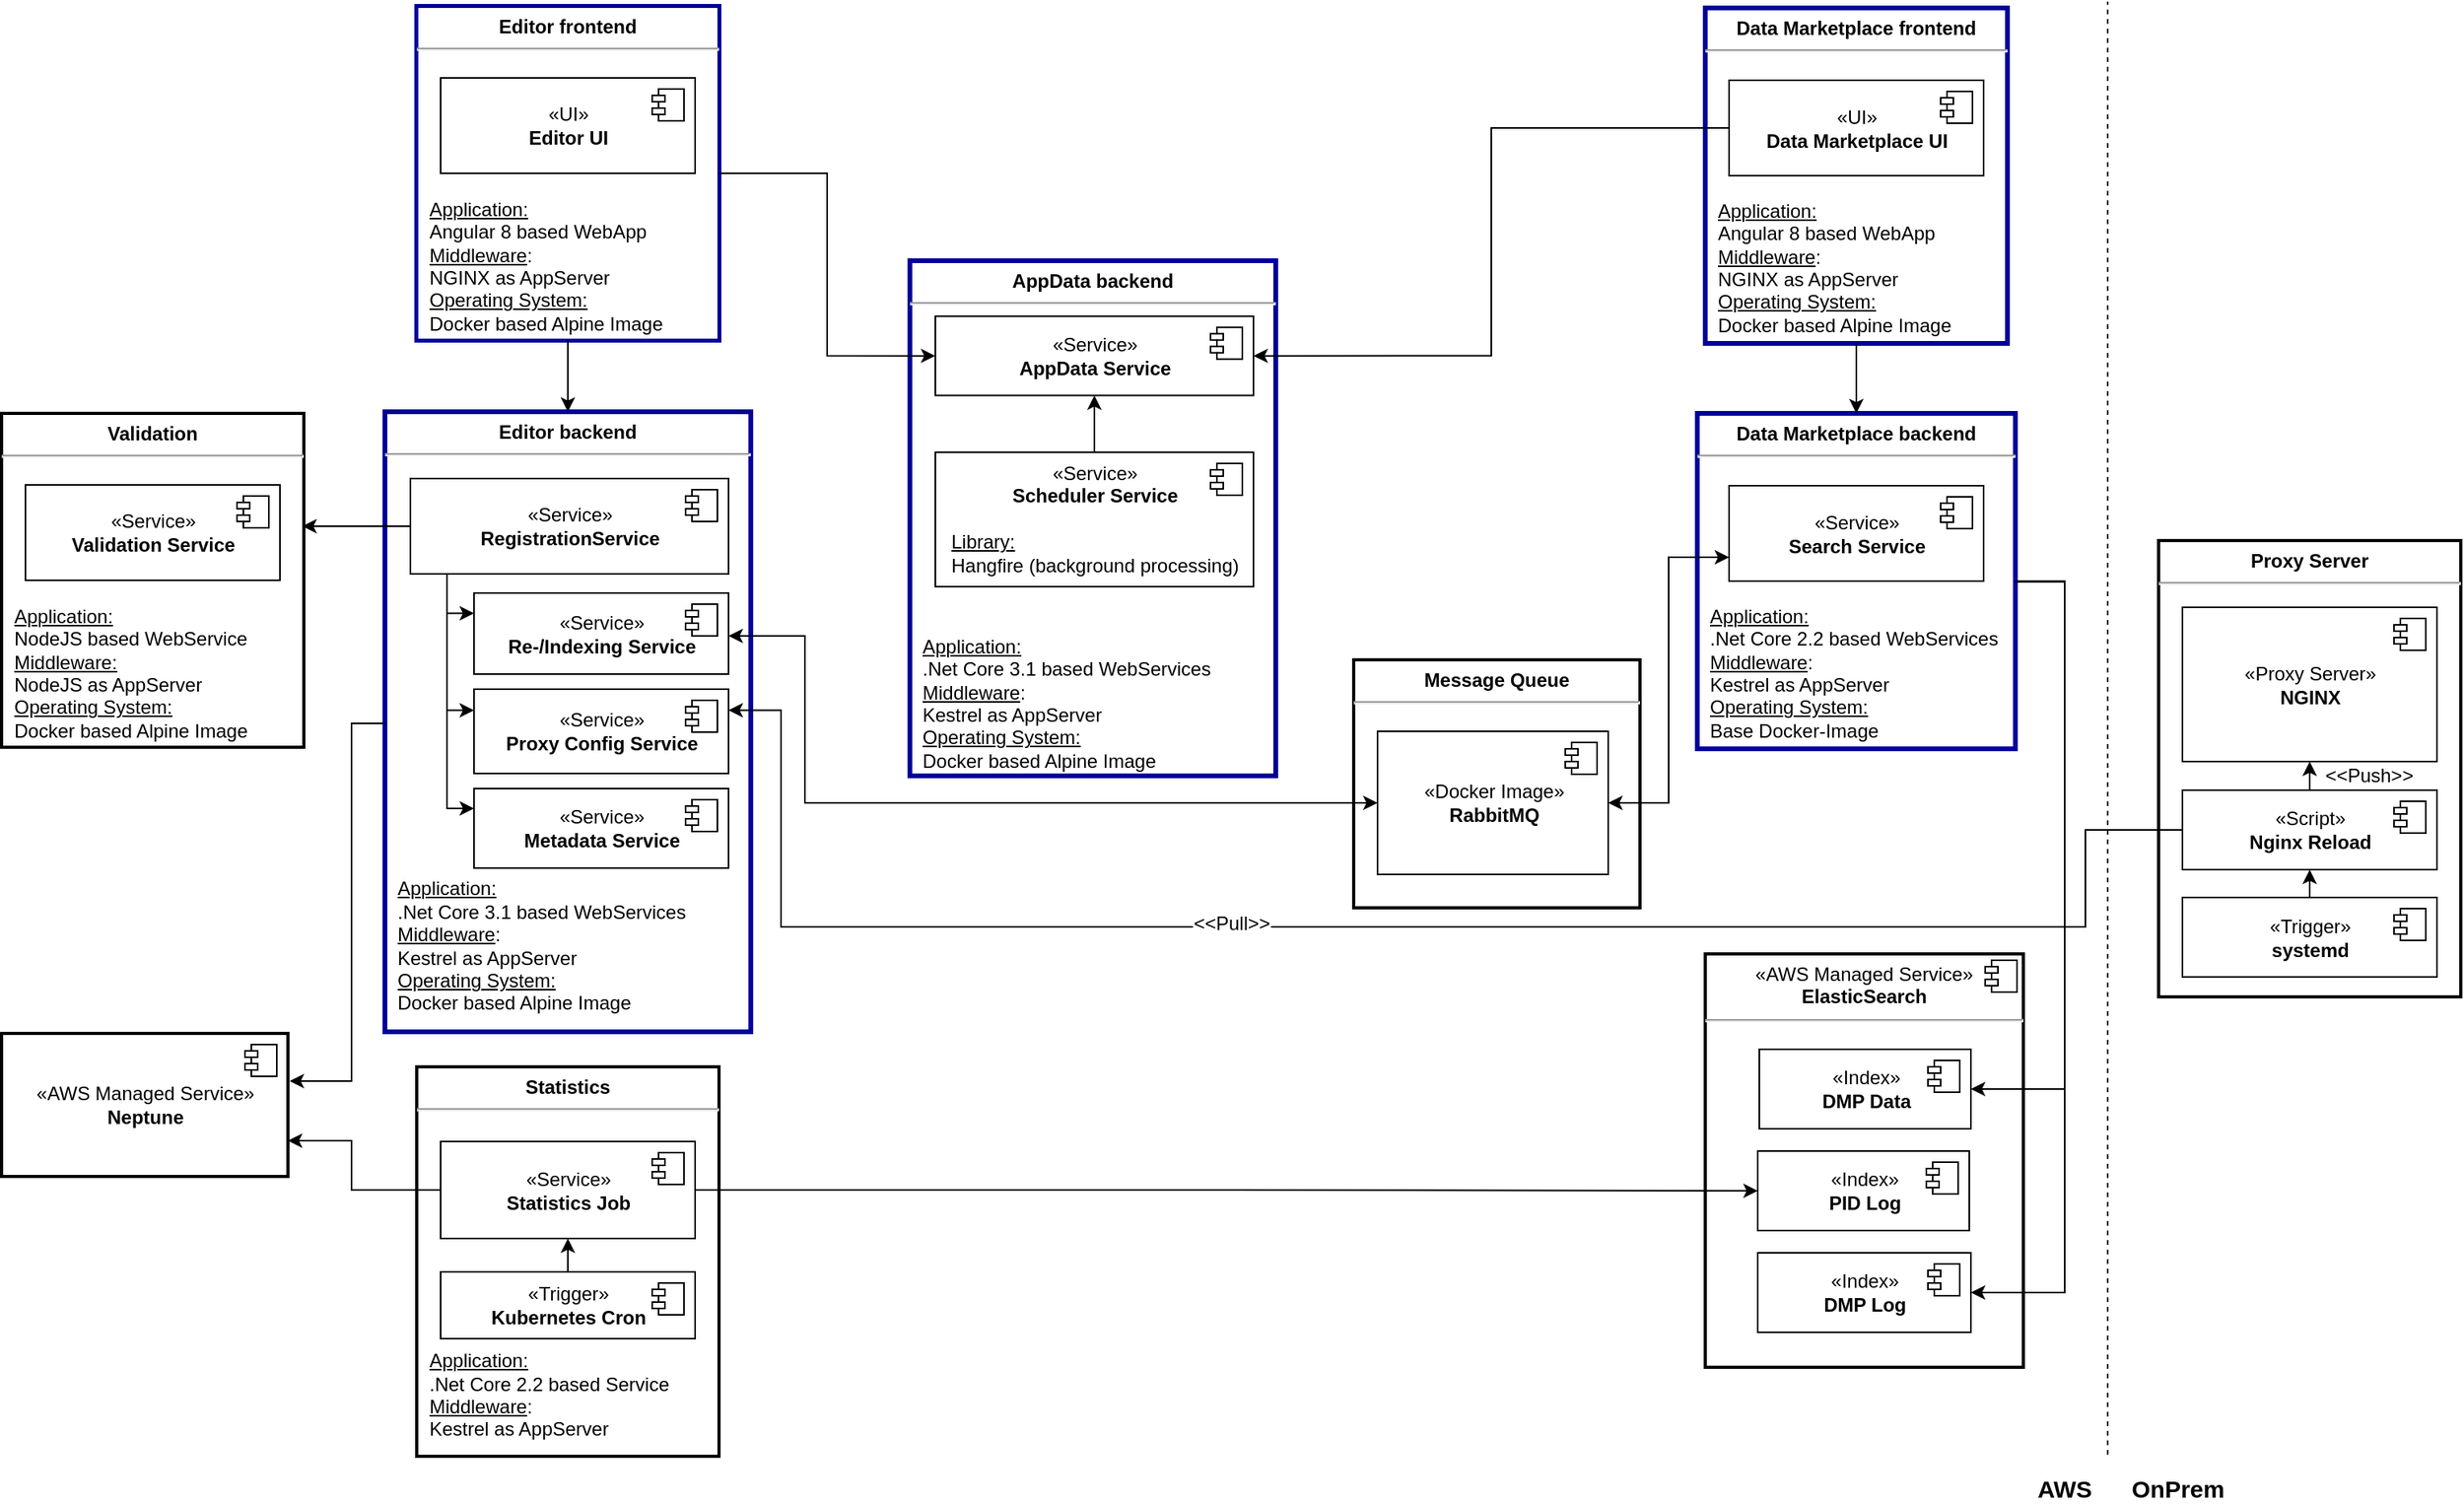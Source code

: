 <mxfile version="13.1.14" type="device"><diagram name="Page-1" id="5f0bae14-7c28-e335-631c-24af17079c00"><mxGraphModel dx="2471" dy="1251" grid="0" gridSize="10" guides="1" tooltips="1" connect="1" arrows="1" fold="1" page="1" pageScale="1" pageWidth="1100" pageHeight="850" background="#ffffff" math="0" shadow="0"><root><mxCell id="0"/><mxCell id="1" parent="0"/><mxCell id="FabOWdU5dhF52OQIH_nM-12" value="«AWS Managed Service»&lt;br&gt;&lt;b&gt;Neptune&lt;/b&gt;" style="html=1;container=1;strokeWidth=2;" parent="1" vertex="1"><mxGeometry x="40" y="655" width="180" height="90" as="geometry"/></mxCell><mxCell id="FabOWdU5dhF52OQIH_nM-13" value="" style="shape=component;jettyWidth=8;jettyHeight=4;" parent="FabOWdU5dhF52OQIH_nM-12" vertex="1"><mxGeometry x="1" width="20" height="20" relative="1" as="geometry"><mxPoint x="-27" y="7" as="offset"/></mxGeometry></mxCell><mxCell id="FabOWdU5dhF52OQIH_nM-90" value="" style="group" parent="1" vertex="1" connectable="0"><mxGeometry x="40" y="265" width="190" height="210" as="geometry"/></mxCell><mxCell id="FabOWdU5dhF52OQIH_nM-9" value="&lt;p style=&quot;margin: 0px ; margin-top: 6px ; text-align: center&quot;&gt;&lt;b&gt;Validation&lt;br&gt;&lt;/b&gt;&lt;/p&gt;&lt;hr&gt;&lt;p style=&quot;margin: 0px ; margin-left: 8px&quot;&gt;&lt;br&gt;&lt;/p&gt;&lt;p style=&quot;margin: 0px ; margin-left: 8px&quot;&gt;&lt;br&gt;&lt;/p&gt;&lt;p style=&quot;margin: 0px ; margin-left: 8px&quot;&gt;&lt;br&gt;&lt;/p&gt;&lt;p style=&quot;margin: 0px ; margin-left: 8px&quot;&gt;&lt;br&gt;&lt;/p&gt;&lt;p style=&quot;margin: 0px ; margin-left: 8px&quot;&gt;&lt;br&gt;&lt;/p&gt;&lt;p style=&quot;margin: 0px ; margin-left: 8px&quot;&gt;&lt;br&gt;&lt;/p&gt;&lt;p style=&quot;margin: 0px ; margin-left: 8px&quot;&gt;&lt;u&gt;Application:&lt;/u&gt;&lt;/p&gt;&lt;p style=&quot;margin: 0px ; margin-left: 8px&quot;&gt;NodeJS based WebService&lt;/p&gt;&lt;p style=&quot;margin: 0px ; margin-left: 8px&quot;&gt;&lt;u&gt;Middleware:&lt;/u&gt;&lt;/p&gt;&lt;p style=&quot;margin: 0px ; margin-left: 8px&quot;&gt;NodeJS as AppServer&lt;/p&gt;&lt;p style=&quot;margin: 0px ; margin-left: 8px&quot;&gt;&lt;u&gt;Operating System:&lt;/u&gt;&lt;/p&gt;&lt;p style=&quot;margin: 0px ; margin-left: 8px&quot;&gt;Docker based Alpine Image&lt;br&gt;&lt;/p&gt;" style="align=left;overflow=fill;html=1;strokeWidth=2;" parent="FabOWdU5dhF52OQIH_nM-90" vertex="1"><mxGeometry width="190" height="210" as="geometry"/></mxCell><mxCell id="FabOWdU5dhF52OQIH_nM-61" value="«Service»&lt;br&gt;&lt;b&gt;Validation Service&lt;/b&gt;" style="html=1;" parent="FabOWdU5dhF52OQIH_nM-90" vertex="1"><mxGeometry x="15" y="45" width="160" height="60" as="geometry"/></mxCell><mxCell id="FabOWdU5dhF52OQIH_nM-62" value="" style="shape=component;jettyWidth=8;jettyHeight=4;" parent="FabOWdU5dhF52OQIH_nM-61" vertex="1"><mxGeometry x="1" width="20" height="20" relative="1" as="geometry"><mxPoint x="-27" y="7" as="offset"/></mxGeometry></mxCell><mxCell id="FabOWdU5dhF52OQIH_nM-93" value="" style="group;strokeWidth=2;strokeColor=#000099;" parent="1" vertex="1" connectable="0"><mxGeometry x="1111" y="10" width="190" height="211" as="geometry"/></mxCell><mxCell id="FabOWdU5dhF52OQIH_nM-32" value="&lt;p style=&quot;margin: 0px ; margin-top: 6px ; text-align: center&quot;&gt;&lt;b&gt;Data Marketplace frontend&lt;br&gt;&lt;/b&gt;&lt;/p&gt;&lt;hr&gt;&lt;p style=&quot;margin: 0px ; margin-left: 8px&quot;&gt;&lt;br&gt;&lt;/p&gt;&lt;p style=&quot;margin: 0px ; margin-left: 8px&quot;&gt;&lt;br&gt;&lt;/p&gt;&lt;p style=&quot;margin: 0px ; margin-left: 8px&quot;&gt;&lt;br&gt;&lt;/p&gt;&lt;p style=&quot;margin: 0px ; margin-left: 8px&quot;&gt;&lt;br&gt;&lt;/p&gt;&lt;p style=&quot;margin: 0px ; margin-left: 8px&quot;&gt;&lt;br&gt;&lt;/p&gt;&lt;p style=&quot;margin: 0px ; margin-left: 8px&quot;&gt;&lt;br&gt;&lt;/p&gt;&lt;p style=&quot;margin: 0px ; margin-left: 8px&quot;&gt;&lt;u&gt;Application: &lt;/u&gt;&lt;br&gt;&lt;/p&gt;&lt;p style=&quot;margin: 0px ; margin-left: 8px&quot;&gt;Angular 8 based WebApp&lt;br&gt;&lt;/p&gt;&lt;p style=&quot;margin: 0px ; margin-left: 8px&quot;&gt;&lt;u&gt;Middleware&lt;/u&gt;: &lt;br&gt;&lt;/p&gt;&lt;p style=&quot;margin: 0px ; margin-left: 8px&quot;&gt;NGINX as AppServer&lt;/p&gt;&lt;p style=&quot;margin: 0px ; margin-left: 8px&quot;&gt;&lt;u&gt;Operating System:&lt;/u&gt;&lt;br&gt;&lt;/p&gt;&lt;p style=&quot;margin: 0px ; margin-left: 8px&quot;&gt;Docker based Alpine Image&lt;/p&gt;" style="align=left;overflow=fill;html=1;strokeWidth=3;strokeColor=#000099;" parent="FabOWdU5dhF52OQIH_nM-93" vertex="1"><mxGeometry width="190" height="211" as="geometry"/></mxCell><mxCell id="FabOWdU5dhF52OQIH_nM-65" value="«UI»&lt;br&gt;&lt;b&gt;Data Marketplace UI&lt;br&gt;&lt;/b&gt;" style="html=1;" parent="FabOWdU5dhF52OQIH_nM-93" vertex="1"><mxGeometry x="15" y="45.5" width="160" height="60" as="geometry"/></mxCell><mxCell id="FabOWdU5dhF52OQIH_nM-66" value="" style="shape=component;jettyWidth=8;jettyHeight=4;" parent="FabOWdU5dhF52OQIH_nM-65" vertex="1"><mxGeometry x="1" width="20" height="20" relative="1" as="geometry"><mxPoint x="-27" y="7" as="offset"/></mxGeometry></mxCell><mxCell id="FabOWdU5dhF52OQIH_nM-94" value="" style="group" parent="1" vertex="1" connectable="0"><mxGeometry x="1106" y="265" width="200" height="211" as="geometry"/></mxCell><mxCell id="FabOWdU5dhF52OQIH_nM-35" value="&lt;p style=&quot;margin: 0px ; margin-top: 6px ; text-align: center&quot;&gt;&lt;b&gt;Data Marketplace backend&lt;br&gt;&lt;/b&gt;&lt;/p&gt;&lt;hr&gt;&lt;p style=&quot;margin: 0px ; margin-left: 8px&quot;&gt;&lt;br&gt;&lt;/p&gt;&lt;p style=&quot;margin: 0px ; margin-left: 8px&quot;&gt;&lt;br&gt;&lt;/p&gt;&lt;p style=&quot;margin: 0px ; margin-left: 8px&quot;&gt;&lt;br&gt;&lt;/p&gt;&lt;p style=&quot;margin: 0px ; margin-left: 8px&quot;&gt;&lt;br&gt;&lt;/p&gt;&lt;p style=&quot;margin: 0px ; margin-left: 8px&quot;&gt;&lt;br&gt;&lt;/p&gt;&lt;p style=&quot;margin: 0px ; margin-left: 8px&quot;&gt;&lt;br&gt;&lt;/p&gt;&lt;p style=&quot;margin: 0px ; margin-left: 8px&quot;&gt;&lt;u&gt;Application: &lt;/u&gt;&lt;br&gt;&lt;/p&gt;&lt;p style=&quot;margin: 0px ; margin-left: 8px&quot;&gt;.Net Core 2.2 based WebServices&lt;br&gt;&lt;/p&gt;&lt;p style=&quot;margin: 0px ; margin-left: 8px&quot;&gt;&lt;u&gt;Middleware&lt;/u&gt;: &lt;br&gt;&lt;/p&gt;&lt;p style=&quot;margin: 0px ; margin-left: 8px&quot;&gt;Kestrel as AppServer&lt;/p&gt;&lt;p style=&quot;margin: 0px ; margin-left: 8px&quot;&gt;&lt;u&gt;Operating System:&lt;/u&gt;&lt;br&gt;&lt;/p&gt;&lt;p style=&quot;margin: 0px ; margin-left: 8px&quot;&gt;Base Docker-Image&lt;/p&gt;" style="align=left;overflow=fill;html=1;strokeWidth=3;strokeColor=#000099;" parent="FabOWdU5dhF52OQIH_nM-94" vertex="1"><mxGeometry width="200" height="211" as="geometry"/></mxCell><mxCell id="FabOWdU5dhF52OQIH_nM-67" value="«Service»&lt;br&gt;&lt;b&gt;Search Service&lt;br&gt;&lt;/b&gt;" style="html=1;" parent="FabOWdU5dhF52OQIH_nM-35" vertex="1"><mxGeometry x="20" y="45.5" width="160" height="60" as="geometry"/></mxCell><mxCell id="FabOWdU5dhF52OQIH_nM-68" value="" style="shape=component;jettyWidth=8;jettyHeight=4;" parent="FabOWdU5dhF52OQIH_nM-67" vertex="1"><mxGeometry x="1" width="20" height="20" relative="1" as="geometry"><mxPoint x="-27" y="7" as="offset"/></mxGeometry></mxCell><mxCell id="FabOWdU5dhF52OQIH_nM-95" value="" style="group" parent="1" vertex="1" connectable="0"><mxGeometry x="1396" y="345" width="190" height="287" as="geometry"/></mxCell><mxCell id="FabOWdU5dhF52OQIH_nM-25" value="&lt;p style=&quot;margin: 0px ; margin-top: 6px ; text-align: center&quot;&gt;&lt;b&gt;Proxy Server&lt;br&gt;&lt;/b&gt;&lt;/p&gt;&lt;hr&gt;" style="align=left;overflow=fill;html=1;strokeWidth=2;" parent="FabOWdU5dhF52OQIH_nM-95" vertex="1"><mxGeometry width="190" height="287" as="geometry"/></mxCell><mxCell id="FabOWdU5dhF52OQIH_nM-84" value="«Proxy Server»&lt;br&gt;&lt;div&gt;&lt;b&gt;NGINX&lt;/b&gt;&lt;/div&gt;" style="html=1;" parent="FabOWdU5dhF52OQIH_nM-95" vertex="1"><mxGeometry x="15" y="42" width="160" height="97" as="geometry"/></mxCell><mxCell id="FabOWdU5dhF52OQIH_nM-85" value="" style="shape=component;jettyWidth=8;jettyHeight=4;" parent="FabOWdU5dhF52OQIH_nM-84" vertex="1"><mxGeometry x="1" width="20" height="20" relative="1" as="geometry"><mxPoint x="-27" y="7" as="offset"/></mxGeometry></mxCell><mxCell id="nBx7bb71GpXgt7c7L7EL-11" style="edgeStyle=orthogonalEdgeStyle;rounded=0;orthogonalLoop=1;jettySize=auto;html=1;exitX=0.5;exitY=0;exitDx=0;exitDy=0;entryX=0.5;entryY=1;entryDx=0;entryDy=0;startArrow=none;startFill=0;" parent="FabOWdU5dhF52OQIH_nM-95" source="FabOWdU5dhF52OQIH_nM-86" target="nBx7bb71GpXgt7c7L7EL-3" edge="1"><mxGeometry relative="1" as="geometry"/></mxCell><mxCell id="FabOWdU5dhF52OQIH_nM-86" value="«Trigger»&lt;br&gt;&lt;div&gt;&lt;b&gt;systemd&lt;br&gt;&lt;/b&gt;&lt;/div&gt;" style="html=1;" parent="FabOWdU5dhF52OQIH_nM-95" vertex="1"><mxGeometry x="15" y="224.5" width="160" height="50" as="geometry"/></mxCell><mxCell id="FabOWdU5dhF52OQIH_nM-87" value="" style="shape=component;jettyWidth=8;jettyHeight=4;" parent="FabOWdU5dhF52OQIH_nM-86" vertex="1"><mxGeometry x="1" width="20" height="20" relative="1" as="geometry"><mxPoint x="-27" y="7" as="offset"/></mxGeometry></mxCell><mxCell id="nBx7bb71GpXgt7c7L7EL-12" style="edgeStyle=orthogonalEdgeStyle;rounded=0;orthogonalLoop=1;jettySize=auto;html=1;exitX=0.5;exitY=0;exitDx=0;exitDy=0;entryX=0.5;entryY=1;entryDx=0;entryDy=0;startArrow=none;startFill=0;" parent="FabOWdU5dhF52OQIH_nM-95" source="nBx7bb71GpXgt7c7L7EL-3" target="FabOWdU5dhF52OQIH_nM-84" edge="1"><mxGeometry relative="1" as="geometry"/></mxCell><mxCell id="nBx7bb71GpXgt7c7L7EL-13" value="&amp;lt;&amp;lt;Push&amp;gt;&amp;gt;" style="text;html=1;resizable=0;points=[];align=center;verticalAlign=middle;labelBackgroundColor=#ffffff;" parent="nBx7bb71GpXgt7c7L7EL-12" vertex="1" connectable="0"><mxGeometry x="0.081" relative="1" as="geometry"><mxPoint x="36.5" y="0.5" as="offset"/></mxGeometry></mxCell><mxCell id="nBx7bb71GpXgt7c7L7EL-3" value="«Script»&lt;br&gt;&lt;div&gt;&lt;b&gt;Nginx Reload&lt;br&gt;&lt;/b&gt;&lt;/div&gt;" style="html=1;" parent="FabOWdU5dhF52OQIH_nM-95" vertex="1"><mxGeometry x="15" y="157" width="160" height="50" as="geometry"/></mxCell><mxCell id="nBx7bb71GpXgt7c7L7EL-4" value="" style="shape=component;jettyWidth=8;jettyHeight=4;" parent="nBx7bb71GpXgt7c7L7EL-3" vertex="1"><mxGeometry x="1" width="20" height="20" relative="1" as="geometry"><mxPoint x="-27" y="7" as="offset"/></mxGeometry></mxCell><mxCell id="FabOWdU5dhF52OQIH_nM-96" value="" style="group;strokeWidth=2;strokeColor=none;" parent="1" vertex="1" connectable="0"><mxGeometry x="890" y="420" width="210" height="156" as="geometry"/></mxCell><mxCell id="FabOWdU5dhF52OQIH_nM-92" value="" style="group" parent="FabOWdU5dhF52OQIH_nM-96" vertex="1" connectable="0"><mxGeometry width="210" height="156" as="geometry"/></mxCell><mxCell id="FabOWdU5dhF52OQIH_nM-69" value="&lt;p style=&quot;margin: 0px ; margin-top: 6px ; text-align: center&quot;&gt;&lt;b&gt;Message Queue&lt;br&gt;&lt;/b&gt;&lt;/p&gt;&lt;hr&gt;" style="align=left;overflow=fill;html=1;strokeWidth=2;" parent="FabOWdU5dhF52OQIH_nM-92" vertex="1"><mxGeometry width="180" height="156" as="geometry"/></mxCell><mxCell id="FabOWdU5dhF52OQIH_nM-30" value="«Docker Image»&lt;br&gt;&lt;div&gt;&lt;b&gt;RabbitMQ&lt;/b&gt;&lt;/div&gt;" style="html=1;" parent="FabOWdU5dhF52OQIH_nM-92" vertex="1"><mxGeometry x="15" y="45" width="145" height="90" as="geometry"/></mxCell><mxCell id="FabOWdU5dhF52OQIH_nM-31" value="" style="shape=component;jettyWidth=8;jettyHeight=4;" parent="FabOWdU5dhF52OQIH_nM-30" vertex="1"><mxGeometry x="1" width="20" height="20" relative="1" as="geometry"><mxPoint x="-27" y="7" as="offset"/></mxGeometry></mxCell><mxCell id="FabOWdU5dhF52OQIH_nM-97" value="" style="group" parent="1" vertex="1" connectable="0"><mxGeometry x="1111" y="605" width="200" height="260" as="geometry"/></mxCell><mxCell id="FabOWdU5dhF52OQIH_nM-49" value="&lt;p style=&quot;margin: 0px ; margin-top: 6px ; text-align: center&quot;&gt;&lt;font style=&quot;font-size: 6px&quot;&gt;&lt;/font&gt;«AWS Managed Service»&lt;br&gt;&lt;b&gt;ElasticSearch&lt;/b&gt;&lt;/p&gt;&lt;hr&gt;" style="align=left;overflow=fill;html=1;strokeWidth=2;" parent="FabOWdU5dhF52OQIH_nM-97" vertex="1"><mxGeometry width="200" height="260" as="geometry"/></mxCell><mxCell id="FabOWdU5dhF52OQIH_nM-50" value="" style="shape=component;jettyWidth=8;jettyHeight=4;" parent="FabOWdU5dhF52OQIH_nM-49" vertex="1"><mxGeometry x="1" width="20" height="20" relative="1" as="geometry"><mxPoint x="-24" y="4" as="offset"/></mxGeometry></mxCell><mxCell id="FabOWdU5dhF52OQIH_nM-56" value="«Index»&lt;br&gt;&lt;b&gt;DMP Log&lt;br&gt;&lt;/b&gt;" style="html=1;" parent="FabOWdU5dhF52OQIH_nM-49" vertex="1"><mxGeometry x="33" y="188" width="134" height="50" as="geometry"/></mxCell><mxCell id="FabOWdU5dhF52OQIH_nM-57" value="" style="shape=component;jettyWidth=8;jettyHeight=4;" parent="FabOWdU5dhF52OQIH_nM-56" vertex="1"><mxGeometry x="1" width="20" height="20" relative="1" as="geometry"><mxPoint x="-27" y="7" as="offset"/></mxGeometry></mxCell><mxCell id="FabOWdU5dhF52OQIH_nM-52" value="«Index»&lt;br&gt;&lt;b&gt;PID Log&lt;br&gt;&lt;/b&gt;" style="html=1;" parent="FabOWdU5dhF52OQIH_nM-49" vertex="1"><mxGeometry x="33" y="124" width="133" height="50" as="geometry"/></mxCell><mxCell id="FabOWdU5dhF52OQIH_nM-53" value="" style="shape=component;jettyWidth=8;jettyHeight=4;" parent="FabOWdU5dhF52OQIH_nM-52" vertex="1"><mxGeometry x="1" width="20" height="20" relative="1" as="geometry"><mxPoint x="-27" y="7" as="offset"/></mxGeometry></mxCell><mxCell id="FabOWdU5dhF52OQIH_nM-54" value="«Index»&lt;br&gt;&lt;b&gt;DMP Data&lt;br&gt;&lt;/b&gt;" style="html=1;" parent="FabOWdU5dhF52OQIH_nM-49" vertex="1"><mxGeometry x="34" y="60" width="133" height="50" as="geometry"/></mxCell><mxCell id="FabOWdU5dhF52OQIH_nM-55" value="" style="shape=component;jettyWidth=8;jettyHeight=4;" parent="FabOWdU5dhF52OQIH_nM-54" vertex="1"><mxGeometry x="1" width="20" height="20" relative="1" as="geometry"><mxPoint x="-27" y="7" as="offset"/></mxGeometry></mxCell><mxCell id="FabOWdU5dhF52OQIH_nM-99" value="" style="group;strokeWidth=3;strokeColor=#000099;" parent="1" vertex="1" connectable="0"><mxGeometry x="301" y="9" width="190" height="210" as="geometry"/></mxCell><mxCell id="FabOWdU5dhF52OQIH_nM-6" value="&lt;p style=&quot;margin: 0px ; margin-top: 6px ; text-align: center&quot;&gt;&lt;b&gt;Editor frontend&lt;/b&gt;&lt;br&gt;&lt;/p&gt;&lt;hr&gt;&lt;p style=&quot;margin: 0px ; margin-left: 8px&quot;&gt;&lt;br&gt;&lt;/p&gt;&lt;p style=&quot;margin: 0px ; margin-left: 8px&quot;&gt;&lt;br&gt;&lt;/p&gt;&lt;p style=&quot;margin: 0px ; margin-left: 8px&quot;&gt;&lt;br&gt;&lt;/p&gt;&lt;p style=&quot;margin: 0px ; margin-left: 8px&quot;&gt;&lt;br&gt;&lt;/p&gt;&lt;p style=&quot;margin: 0px ; margin-left: 8px&quot;&gt;&lt;br&gt;&lt;/p&gt;&lt;p style=&quot;margin: 0px ; margin-left: 8px&quot;&gt;&lt;br&gt;&lt;/p&gt;&lt;p style=&quot;margin: 0px ; margin-left: 8px&quot;&gt;&lt;u&gt;Application: &lt;/u&gt;&lt;br&gt;&lt;/p&gt;&lt;p style=&quot;margin: 0px ; margin-left: 8px&quot;&gt;Angular 8 based WebApp&lt;br&gt;&lt;/p&gt;&lt;p style=&quot;margin: 0px ; margin-left: 8px&quot;&gt;&lt;u&gt;Middleware&lt;/u&gt;: &lt;br&gt;&lt;/p&gt;&lt;p style=&quot;margin: 0px ; margin-left: 8px&quot;&gt;NGINX as AppServer&lt;/p&gt;&lt;p style=&quot;margin: 0px ; margin-left: 8px&quot;&gt;&lt;u&gt;Operating System:&lt;/u&gt;&lt;br&gt;&lt;/p&gt;&lt;p style=&quot;margin: 0px ; margin-left: 8px&quot;&gt;Docker based Alpine Image&lt;br&gt;&lt;/p&gt;" style="align=left;overflow=fill;html=1;strokeWidth=2;strokeColor=#000099;" parent="FabOWdU5dhF52OQIH_nM-99" vertex="1"><mxGeometry width="190" height="210" as="geometry"/></mxCell><mxCell id="FabOWdU5dhF52OQIH_nM-63" value="«UI»&lt;br&gt;&lt;b&gt;Editor UI&lt;br&gt;&lt;/b&gt;" style="html=1;" parent="FabOWdU5dhF52OQIH_nM-99" vertex="1"><mxGeometry x="15" y="45" width="160" height="60" as="geometry"/></mxCell><mxCell id="FabOWdU5dhF52OQIH_nM-64" value="" style="shape=component;jettyWidth=8;jettyHeight=4;" parent="FabOWdU5dhF52OQIH_nM-63" vertex="1"><mxGeometry x="1" width="20" height="20" relative="1" as="geometry"><mxPoint x="-27" y="7" as="offset"/></mxGeometry></mxCell><mxCell id="FabOWdU5dhF52OQIH_nM-102" value="" style="endArrow=none;dashed=1;html=1;" parent="1" edge="1"><mxGeometry width="50" height="50" relative="1" as="geometry"><mxPoint x="1364" y="920" as="sourcePoint"/><mxPoint x="1364" y="6" as="targetPoint"/></mxGeometry></mxCell><mxCell id="FabOWdU5dhF52OQIH_nM-103" value="&lt;font style=&quot;font-size: 15px&quot;&gt;&lt;b&gt;&amp;nbsp;&amp;nbsp;&amp;nbsp;&amp;nbsp;&amp;nbsp; AWS&amp;nbsp;&amp;nbsp; &amp;nbsp;&amp;nbsp; OnPrem&lt;/b&gt;&lt;/font&gt;" style="text;html=1;resizable=0;points=[];align=center;verticalAlign=middle;labelBackgroundColor=none;" parent="FabOWdU5dhF52OQIH_nM-102" vertex="1" connectable="0"><mxGeometry x="0.336" y="1" relative="1" as="geometry"><mxPoint x="3" y="631" as="offset"/></mxGeometry></mxCell><mxCell id="FabOWdU5dhF52OQIH_nM-104" value="" style="edgeStyle=orthogonalEdgeStyle;rounded=0;orthogonalLoop=1;jettySize=auto;html=1;" parent="1" source="FabOWdU5dhF52OQIH_nM-6" target="FabOWdU5dhF52OQIH_nM-14" edge="1"><mxGeometry relative="1" as="geometry"/></mxCell><mxCell id="FabOWdU5dhF52OQIH_nM-116" value="" style="edgeStyle=orthogonalEdgeStyle;rounded=0;orthogonalLoop=1;jettySize=auto;html=1;entryX=0;entryY=0.75;entryDx=0;entryDy=0;exitX=1;exitY=0.5;exitDx=0;exitDy=0;startArrow=classic;startFill=1;" parent="1" source="FabOWdU5dhF52OQIH_nM-30" target="FabOWdU5dhF52OQIH_nM-67" edge="1"><mxGeometry relative="1" as="geometry"><mxPoint x="833" y="415" as="sourcePoint"/><mxPoint x="906" y="372" as="targetPoint"/></mxGeometry></mxCell><mxCell id="FabOWdU5dhF52OQIH_nM-117" value="" style="edgeStyle=orthogonalEdgeStyle;rounded=0;orthogonalLoop=1;jettySize=auto;html=1;" parent="1" source="FabOWdU5dhF52OQIH_nM-32" target="FabOWdU5dhF52OQIH_nM-35" edge="1"><mxGeometry relative="1" as="geometry"/></mxCell><mxCell id="FabOWdU5dhF52OQIH_nM-121" value="" style="edgeStyle=orthogonalEdgeStyle;rounded=0;orthogonalLoop=1;jettySize=auto;html=1;exitX=1;exitY=0.5;exitDx=0;exitDy=0;" parent="1" source="FabOWdU5dhF52OQIH_nM-35" edge="1"><mxGeometry relative="1" as="geometry"><mxPoint x="1278" y="818" as="targetPoint"/><Array as="points"><mxPoint x="1337" y="371"/><mxPoint x="1337" y="818"/><mxPoint x="1278" y="818"/></Array></mxGeometry></mxCell><mxCell id="FabOWdU5dhF52OQIH_nM-122" value="" style="edgeStyle=orthogonalEdgeStyle;rounded=0;orthogonalLoop=1;jettySize=auto;html=1;" parent="1" edge="1"><mxGeometry relative="1" as="geometry"><mxPoint x="1306" y="371" as="sourcePoint"/><mxPoint x="1278" y="690" as="targetPoint"/><Array as="points"><mxPoint x="1337" y="371"/><mxPoint x="1337" y="690"/><mxPoint x="1278" y="690"/></Array></mxGeometry></mxCell><mxCell id="nBx7bb71GpXgt7c7L7EL-2" value="" style="group" parent="1" vertex="1" connectable="0"><mxGeometry x="281" y="264" width="230" height="390" as="geometry"/></mxCell><mxCell id="FabOWdU5dhF52OQIH_nM-14" value="&lt;p style=&quot;margin: 0px ; margin-top: 6px ; text-align: center&quot;&gt;&lt;b&gt;Editor backend&lt;br&gt;&lt;/b&gt;&lt;/p&gt;&lt;hr&gt;&lt;p style=&quot;margin: 0px ; margin-left: 8px&quot;&gt;&lt;br&gt;&lt;/p&gt;&lt;p style=&quot;margin: 0px ; margin-left: 8px&quot;&gt;&lt;br&gt;&lt;/p&gt;&lt;p style=&quot;margin: 0px ; margin-left: 8px&quot;&gt;&lt;br&gt;&lt;/p&gt;&lt;p style=&quot;margin: 0px ; margin-left: 8px&quot;&gt;&lt;br&gt;&lt;/p&gt;&lt;p style=&quot;margin: 0px ; margin-left: 8px&quot;&gt;&lt;br&gt;&lt;/p&gt;&lt;p style=&quot;margin: 0px ; margin-left: 8px&quot;&gt;&lt;br&gt;&lt;/p&gt;&lt;p style=&quot;margin: 0px ; margin-left: 8px&quot;&gt;&lt;br&gt;&lt;/p&gt;&lt;p style=&quot;margin: 0px ; margin-left: 8px&quot;&gt;&lt;br&gt;&lt;/p&gt;&lt;p style=&quot;margin: 0px ; margin-left: 8px&quot;&gt;&lt;br&gt;&lt;/p&gt;&lt;p style=&quot;margin: 0px ; margin-left: 8px&quot;&gt;&lt;br&gt;&lt;/p&gt;&lt;p style=&quot;margin: 0px ; margin-left: 8px&quot;&gt;&lt;br&gt;&lt;/p&gt;&lt;p style=&quot;margin: 0px ; margin-left: 8px&quot;&gt;&lt;br&gt;&lt;/p&gt;&lt;p style=&quot;margin: 0px ; margin-left: 8px&quot;&gt;&lt;br&gt;&lt;/p&gt;&lt;p style=&quot;margin: 0px ; margin-left: 8px&quot;&gt;&lt;br&gt;&lt;/p&gt;&lt;p style=&quot;margin: 0px ; margin-left: 8px&quot;&gt;&lt;br&gt;&lt;/p&gt;&lt;p style=&quot;margin: 0px ; margin-left: 8px&quot;&gt;&lt;br&gt;&lt;/p&gt;&lt;p style=&quot;margin: 0px ; margin-left: 8px&quot;&gt;&lt;br&gt;&lt;/p&gt;&lt;p style=&quot;margin: 0px ; margin-left: 8px&quot;&gt;&lt;br&gt;&lt;/p&gt;&lt;p style=&quot;margin: 0px ; margin-left: 8px&quot;&gt;&lt;u&gt;Application: &lt;/u&gt;&lt;br&gt;&lt;/p&gt;&lt;p style=&quot;margin: 0px ; margin-left: 8px&quot;&gt;.Net Core 3.1 based WebServices&lt;br&gt;&lt;/p&gt;&lt;p style=&quot;margin: 0px ; margin-left: 8px&quot;&gt;&lt;u&gt;Middleware&lt;/u&gt;: &lt;br&gt;&lt;/p&gt;&lt;p style=&quot;margin: 0px ; margin-left: 8px&quot;&gt;Kestrel as AppServer&lt;/p&gt;&lt;p style=&quot;margin: 0px ; margin-left: 8px&quot;&gt;&lt;u&gt;Operating System:&lt;/u&gt;&lt;br&gt;&lt;/p&gt;&lt;p style=&quot;margin: 0px ; margin-left: 8px&quot;&gt;Docker based Alpine Image&lt;br&gt;&lt;/p&gt;" style="align=left;overflow=fill;html=1;strokeWidth=3;strokeColor=#000099;" parent="nBx7bb71GpXgt7c7L7EL-2" vertex="1"><mxGeometry width="230" height="390" as="geometry"/></mxCell><mxCell id="FabOWdU5dhF52OQIH_nM-79" value="" style="edgeStyle=orthogonalEdgeStyle;rounded=0;orthogonalLoop=1;jettySize=auto;html=1;entryX=0;entryY=0.25;entryDx=0;entryDy=0;exitX=0.115;exitY=1;exitDx=0;exitDy=0;exitPerimeter=0;" parent="FabOWdU5dhF52OQIH_nM-14" source="FabOWdU5dhF52OQIH_nM-70" target="FabOWdU5dhF52OQIH_nM-76" edge="1"><mxGeometry relative="1" as="geometry"><Array as="points"><mxPoint x="39" y="249"/></Array></mxGeometry></mxCell><mxCell id="FabOWdU5dhF52OQIH_nM-81" value="" style="edgeStyle=orthogonalEdgeStyle;rounded=0;orthogonalLoop=1;jettySize=auto;html=1;entryX=0;entryY=0.25;entryDx=0;entryDy=0;exitX=0.115;exitY=1.004;exitDx=0;exitDy=0;exitPerimeter=0;" parent="FabOWdU5dhF52OQIH_nM-14" source="FabOWdU5dhF52OQIH_nM-70" target="FabOWdU5dhF52OQIH_nM-72" edge="1"><mxGeometry relative="1" as="geometry"><Array as="points"><mxPoint x="39" y="127"/></Array></mxGeometry></mxCell><mxCell id="FabOWdU5dhF52OQIH_nM-70" value="«Service»&lt;br&gt;&lt;b&gt;RegistrationService&lt;br&gt;&lt;/b&gt;" style="html=1;" parent="FabOWdU5dhF52OQIH_nM-14" vertex="1"><mxGeometry x="16" y="42" width="200" height="60" as="geometry"/></mxCell><mxCell id="FabOWdU5dhF52OQIH_nM-71" value="" style="shape=component;jettyWidth=8;jettyHeight=4;" parent="FabOWdU5dhF52OQIH_nM-70" vertex="1"><mxGeometry x="1" width="20" height="20" relative="1" as="geometry"><mxPoint x="-27" y="7" as="offset"/></mxGeometry></mxCell><mxCell id="FabOWdU5dhF52OQIH_nM-72" value="«Service»&lt;br&gt;&lt;b&gt;Re-/Indexing Service&lt;br&gt;&lt;/b&gt;" style="html=1;" parent="FabOWdU5dhF52OQIH_nM-14" vertex="1"><mxGeometry x="56" y="114" width="160" height="51" as="geometry"/></mxCell><mxCell id="FabOWdU5dhF52OQIH_nM-73" value="" style="shape=component;jettyWidth=8;jettyHeight=4;" parent="FabOWdU5dhF52OQIH_nM-72" vertex="1"><mxGeometry x="1" width="20" height="20" relative="1" as="geometry"><mxPoint x="-27" y="7" as="offset"/></mxGeometry></mxCell><mxCell id="FabOWdU5dhF52OQIH_nM-74" value="«Service»&lt;br&gt;&lt;b&gt;Proxy Config Service&lt;br&gt;&lt;/b&gt;" style="html=1;" parent="FabOWdU5dhF52OQIH_nM-14" vertex="1"><mxGeometry x="56" y="174.5" width="160" height="53" as="geometry"/></mxCell><mxCell id="FabOWdU5dhF52OQIH_nM-75" value="" style="shape=component;jettyWidth=8;jettyHeight=4;" parent="FabOWdU5dhF52OQIH_nM-74" vertex="1"><mxGeometry x="1" width="20" height="20" relative="1" as="geometry"><mxPoint x="-27" y="7" as="offset"/></mxGeometry></mxCell><mxCell id="FabOWdU5dhF52OQIH_nM-76" value="«Service»&lt;br&gt;&lt;b&gt;Metadata Service&lt;br&gt;&lt;/b&gt;" style="html=1;" parent="FabOWdU5dhF52OQIH_nM-14" vertex="1"><mxGeometry x="56" y="237" width="160" height="50" as="geometry"/></mxCell><mxCell id="FabOWdU5dhF52OQIH_nM-77" value="" style="shape=component;jettyWidth=8;jettyHeight=4;" parent="FabOWdU5dhF52OQIH_nM-76" vertex="1"><mxGeometry x="1" width="20" height="20" relative="1" as="geometry"><mxPoint x="-27" y="7" as="offset"/></mxGeometry></mxCell><mxCell id="FabOWdU5dhF52OQIH_nM-83" value="" style="edgeStyle=orthogonalEdgeStyle;rounded=0;orthogonalLoop=1;jettySize=auto;html=1;entryX=0;entryY=0.25;entryDx=0;entryDy=0;exitX=0.115;exitY=1.002;exitDx=0;exitDy=0;exitPerimeter=0;" parent="FabOWdU5dhF52OQIH_nM-14" source="FabOWdU5dhF52OQIH_nM-70" target="FabOWdU5dhF52OQIH_nM-74" edge="1"><mxGeometry relative="1" as="geometry"><mxPoint x="39" y="100" as="sourcePoint"/><mxPoint x="56.034" y="124.304" as="targetPoint"/><Array as="points"><mxPoint x="39" y="188"/></Array></mxGeometry></mxCell><mxCell id="FabOWdU5dhF52OQIH_nM-125" value="" style="edgeStyle=orthogonalEdgeStyle;rounded=0;orthogonalLoop=1;jettySize=auto;html=1;entryX=1;entryY=0.25;entryDx=0;entryDy=0;exitX=0;exitY=0.5;exitDx=0;exitDy=0;" parent="1" source="nBx7bb71GpXgt7c7L7EL-3" target="FabOWdU5dhF52OQIH_nM-74" edge="1"><mxGeometry relative="1" as="geometry"><mxPoint x="1005" y="500" as="targetPoint"/><Array as="points"><mxPoint x="1350" y="527"/><mxPoint x="1350" y="588"/><mxPoint x="530" y="588"/><mxPoint x="530" y="452"/></Array></mxGeometry></mxCell><mxCell id="FabOWdU5dhF52OQIH_nM-126" value="&amp;lt;&amp;lt;Pull&amp;gt;&amp;gt;" style="text;html=1;resizable=0;points=[];align=center;verticalAlign=middle;labelBackgroundColor=#ffffff;" parent="FabOWdU5dhF52OQIH_nM-125" vertex="1" connectable="0"><mxGeometry x="0.187" y="-2" relative="1" as="geometry"><mxPoint as="offset"/></mxGeometry></mxCell><mxCell id="nBx7bb71GpXgt7c7L7EL-14" style="edgeStyle=orthogonalEdgeStyle;rounded=0;orthogonalLoop=1;jettySize=auto;html=1;entryX=0.995;entryY=0.338;entryDx=0;entryDy=0;entryPerimeter=0;startArrow=none;startFill=0;" parent="1" source="FabOWdU5dhF52OQIH_nM-70" target="FabOWdU5dhF52OQIH_nM-9" edge="1"><mxGeometry relative="1" as="geometry"/></mxCell><mxCell id="FabOWdU5dhF52OQIH_nM-21" value="&lt;p style=&quot;margin: 0px ; margin-top: 6px ; text-align: center&quot;&gt;&lt;b&gt;Statistics&lt;br&gt;&lt;/b&gt;&lt;/p&gt;&lt;hr&gt;&lt;p style=&quot;margin: 0px ; margin-left: 8px&quot;&gt;&lt;br&gt;&lt;/p&gt;&lt;p style=&quot;margin: 0px ; margin-left: 8px&quot;&gt;&lt;br&gt;&lt;/p&gt;&lt;p style=&quot;margin: 0px ; margin-left: 8px&quot;&gt;&lt;br&gt;&lt;/p&gt;&lt;p style=&quot;margin: 0px ; margin-left: 8px&quot;&gt;&lt;br&gt;&lt;/p&gt;&lt;p style=&quot;margin: 0px ; margin-left: 8px&quot;&gt;&lt;br&gt;&lt;/p&gt;&lt;p style=&quot;margin: 0px ; margin-left: 8px&quot;&gt;&lt;br&gt;&lt;/p&gt;&lt;p style=&quot;margin: 0px ; margin-left: 8px&quot;&gt;&lt;br&gt;&lt;/p&gt;&lt;p style=&quot;margin: 0px ; margin-left: 8px&quot;&gt;&lt;br&gt;&lt;/p&gt;&lt;p style=&quot;margin: 0px ; margin-left: 8px&quot;&gt;&lt;br&gt;&lt;/p&gt;&lt;p style=&quot;margin: 0px ; margin-left: 8px&quot;&gt;&lt;br&gt;&lt;/p&gt;&lt;p style=&quot;margin: 0px ; margin-left: 8px&quot;&gt;&lt;u&gt;Application:&lt;/u&gt;&lt;/p&gt;&lt;p style=&quot;margin: 0px ; margin-left: 8px&quot;&gt;.Net Core 2.2 based Service&lt;/p&gt;&lt;p style=&quot;margin: 0px ; margin-left: 8px&quot;&gt;&lt;u&gt;Middleware&lt;/u&gt;: &lt;br&gt;&lt;/p&gt;&lt;p style=&quot;margin: 0px ; margin-left: 8px&quot;&gt;Kestrel as AppServer&lt;/p&gt;" style="align=left;overflow=fill;html=1;strokeWidth=2;" parent="1" vertex="1"><mxGeometry x="301" y="676" width="190" height="245" as="geometry"/></mxCell><mxCell id="FabOWdU5dhF52OQIH_nM-59" value="«Service»&lt;br&gt;&lt;b&gt;Statistics Job&lt;/b&gt;" style="html=1;" parent="FabOWdU5dhF52OQIH_nM-21" vertex="1"><mxGeometry x="15" y="47" width="160" height="61" as="geometry"/></mxCell><mxCell id="FabOWdU5dhF52OQIH_nM-60" value="" style="shape=component;jettyWidth=8;jettyHeight=4;" parent="FabOWdU5dhF52OQIH_nM-59" vertex="1"><mxGeometry x="1" width="20" height="20" relative="1" as="geometry"><mxPoint x="-27" y="7" as="offset"/></mxGeometry></mxCell><mxCell id="nBx7bb71GpXgt7c7L7EL-19" style="edgeStyle=orthogonalEdgeStyle;rounded=0;orthogonalLoop=1;jettySize=auto;html=1;exitX=0.5;exitY=0;exitDx=0;exitDy=0;entryX=0.5;entryY=1;entryDx=0;entryDy=0;startArrow=none;startFill=0;" parent="FabOWdU5dhF52OQIH_nM-21" source="nBx7bb71GpXgt7c7L7EL-15" target="FabOWdU5dhF52OQIH_nM-59" edge="1"><mxGeometry relative="1" as="geometry"/></mxCell><mxCell id="nBx7bb71GpXgt7c7L7EL-15" value="«Trigger»&lt;br&gt;&lt;div&gt;&lt;b&gt;Kubernetes Cron&lt;br&gt;&lt;/b&gt;&lt;/div&gt;" style="html=1;" parent="FabOWdU5dhF52OQIH_nM-21" vertex="1"><mxGeometry x="15" y="129" width="160" height="42" as="geometry"/></mxCell><mxCell id="nBx7bb71GpXgt7c7L7EL-16" value="" style="shape=component;jettyWidth=8;jettyHeight=4;" parent="nBx7bb71GpXgt7c7L7EL-15" vertex="1"><mxGeometry x="1" width="20" height="20" relative="1" as="geometry"><mxPoint x="-27" y="7" as="offset"/></mxGeometry></mxCell><mxCell id="FabOWdU5dhF52OQIH_nM-110" value="" style="edgeStyle=orthogonalEdgeStyle;rounded=0;orthogonalLoop=1;jettySize=auto;html=1;entryX=1;entryY=0.75;entryDx=0;entryDy=0;exitX=0;exitY=0.5;exitDx=0;exitDy=0;" parent="1" source="FabOWdU5dhF52OQIH_nM-59" target="FabOWdU5dhF52OQIH_nM-12" edge="1"><mxGeometry relative="1" as="geometry"><mxPoint x="365" y="810" as="targetPoint"/><Array as="points"><mxPoint x="260" y="754"/><mxPoint x="260" y="723"/></Array></mxGeometry></mxCell><mxCell id="FabOWdU5dhF52OQIH_nM-114" value="" style="edgeStyle=orthogonalEdgeStyle;rounded=0;orthogonalLoop=1;jettySize=auto;html=1;entryX=0;entryY=0.5;entryDx=0;entryDy=0;exitX=1;exitY=0.5;exitDx=0;exitDy=0;" parent="1" source="FabOWdU5dhF52OQIH_nM-59" target="FabOWdU5dhF52OQIH_nM-52" edge="1"><mxGeometry relative="1" as="geometry"><mxPoint x="715" y="810" as="targetPoint"/></mxGeometry></mxCell><mxCell id="FabOWdU5dhF52OQIH_nM-115" value="" style="edgeStyle=orthogonalEdgeStyle;rounded=0;orthogonalLoop=1;jettySize=auto;html=1;startArrow=classic;startFill=1;" parent="1" source="FabOWdU5dhF52OQIH_nM-72" target="FabOWdU5dhF52OQIH_nM-30" edge="1"><mxGeometry relative="1" as="geometry"><Array as="points"><mxPoint x="545" y="405"/><mxPoint x="545" y="510"/></Array></mxGeometry></mxCell><mxCell id="FabOWdU5dhF52OQIH_nM-106" value="" style="edgeStyle=orthogonalEdgeStyle;rounded=0;orthogonalLoop=1;jettySize=auto;html=1;entryX=1.006;entryY=0.333;entryDx=0;entryDy=0;entryPerimeter=0;" parent="1" source="FabOWdU5dhF52OQIH_nM-14" target="FabOWdU5dhF52OQIH_nM-12" edge="1"><mxGeometry relative="1" as="geometry"><Array as="points"><mxPoint x="260" y="460"/><mxPoint x="260" y="685"/></Array></mxGeometry></mxCell><mxCell id="RGhYUrY3ukbmGp2PS3cc-1" value="" style="group" vertex="1" connectable="0" parent="1"><mxGeometry x="611" y="169" width="230" height="324" as="geometry"/></mxCell><mxCell id="RGhYUrY3ukbmGp2PS3cc-2" value="&lt;p style=&quot;margin: 0px ; margin-top: 6px ; text-align: center&quot;&gt;&lt;b&gt;AppData backend&lt;br&gt;&lt;/b&gt;&lt;/p&gt;&lt;hr&gt;&lt;p style=&quot;margin: 0px ; margin-left: 8px&quot;&gt;&lt;br&gt;&lt;/p&gt;&lt;p style=&quot;margin: 0px ; margin-left: 8px&quot;&gt;&lt;br&gt;&lt;/p&gt;&lt;p style=&quot;margin: 0px ; margin-left: 8px&quot;&gt;&lt;br&gt;&lt;/p&gt;&lt;p style=&quot;margin: 0px ; margin-left: 8px&quot;&gt;&lt;br&gt;&lt;/p&gt;&lt;p style=&quot;margin: 0px ; margin-left: 8px&quot;&gt;&lt;br&gt;&lt;/p&gt;&lt;p style=&quot;margin: 0px ; margin-left: 8px&quot;&gt;&lt;br&gt;&lt;/p&gt;&lt;p style=&quot;margin: 0px ; margin-left: 8px&quot;&gt;&lt;br&gt;&lt;/p&gt;&lt;p style=&quot;margin: 0px ; margin-left: 8px&quot;&gt;&lt;br&gt;&lt;/p&gt;&lt;p style=&quot;margin: 0px ; margin-left: 8px&quot;&gt;&lt;br&gt;&lt;/p&gt;&lt;p style=&quot;margin: 0px ; margin-left: 8px&quot;&gt;&lt;br&gt;&lt;/p&gt;&lt;p style=&quot;margin: 0px ; margin-left: 8px&quot;&gt;&lt;br&gt;&lt;/p&gt;&lt;p style=&quot;margin: 0px ; margin-left: 8px&quot;&gt;&lt;br&gt;&lt;/p&gt;&lt;p style=&quot;margin: 0px ; margin-left: 8px&quot;&gt;&lt;br&gt;&lt;/p&gt;&lt;p style=&quot;margin: 0px ; margin-left: 8px&quot;&gt;&lt;br&gt;&lt;/p&gt;&lt;p style=&quot;margin: 0px ; margin-left: 8px&quot;&gt;&lt;u&gt;Application: &lt;/u&gt;&lt;br&gt;&lt;/p&gt;&lt;p style=&quot;margin: 0px ; margin-left: 8px&quot;&gt;.Net Core 3.1 based WebServices&lt;br&gt;&lt;/p&gt;&lt;p style=&quot;margin: 0px ; margin-left: 8px&quot;&gt;&lt;u&gt;Middleware&lt;/u&gt;: &lt;br&gt;&lt;/p&gt;&lt;p style=&quot;margin: 0px ; margin-left: 8px&quot;&gt;Kestrel as AppServer&lt;/p&gt;&lt;p style=&quot;margin: 0px ; margin-left: 8px&quot;&gt;&lt;u&gt;Operating System:&lt;/u&gt;&lt;br&gt;&lt;/p&gt;&lt;p style=&quot;margin: 0px ; margin-left: 8px&quot;&gt;Docker based Alpine Image&lt;br&gt;&lt;/p&gt;" style="align=left;overflow=fill;html=1;strokeWidth=3;strokeColor=#000099;" vertex="1" parent="RGhYUrY3ukbmGp2PS3cc-1"><mxGeometry width="230" height="324" as="geometry"/></mxCell><mxCell id="RGhYUrY3ukbmGp2PS3cc-5" value="«Service»&lt;br&gt;&lt;b&gt;AppData Service&lt;br&gt;&lt;/b&gt;" style="html=1;" vertex="1" parent="RGhYUrY3ukbmGp2PS3cc-2"><mxGeometry x="16" y="34.892" width="200" height="49.846" as="geometry"/></mxCell><mxCell id="RGhYUrY3ukbmGp2PS3cc-6" value="" style="shape=component;jettyWidth=8;jettyHeight=4;" vertex="1" parent="RGhYUrY3ukbmGp2PS3cc-5"><mxGeometry x="1" width="20" height="20" relative="1" as="geometry"><mxPoint x="-27" y="7" as="offset"/></mxGeometry></mxCell><mxCell id="RGhYUrY3ukbmGp2PS3cc-18" value="«Service»&lt;br&gt;&lt;b&gt;Scheduler Service&lt;/b&gt;&lt;br&gt;&lt;div style=&quot;text-align: left&quot;&gt;&lt;/div&gt;&lt;br&gt;&lt;div style=&quot;text-align: left&quot;&gt;&lt;u&gt;Library:&lt;br&gt;&lt;/u&gt;&lt;/div&gt;&lt;div style=&quot;text-align: left&quot;&gt;Hangfire (background processing)&lt;/div&gt;" style="html=1;verticalAlign=top;" vertex="1" parent="RGhYUrY3ukbmGp2PS3cc-2"><mxGeometry x="16" y="120.46" width="200" height="84.54" as="geometry"/></mxCell><mxCell id="RGhYUrY3ukbmGp2PS3cc-19" value="" style="shape=component;jettyWidth=8;jettyHeight=4;" vertex="1" parent="RGhYUrY3ukbmGp2PS3cc-18"><mxGeometry x="1" width="20" height="20" relative="1" as="geometry"><mxPoint x="-27" y="7" as="offset"/></mxGeometry></mxCell><mxCell id="RGhYUrY3ukbmGp2PS3cc-20" style="edgeStyle=orthogonalEdgeStyle;rounded=0;orthogonalLoop=1;jettySize=auto;html=1;exitX=0.5;exitY=0;exitDx=0;exitDy=0;entryX=0.5;entryY=1;entryDx=0;entryDy=0;" edge="1" parent="RGhYUrY3ukbmGp2PS3cc-2" source="RGhYUrY3ukbmGp2PS3cc-18" target="RGhYUrY3ukbmGp2PS3cc-5"><mxGeometry relative="1" as="geometry"/></mxCell><mxCell id="RGhYUrY3ukbmGp2PS3cc-22" style="edgeStyle=orthogonalEdgeStyle;rounded=0;orthogonalLoop=1;jettySize=auto;html=1;entryX=0;entryY=0.5;entryDx=0;entryDy=0;" edge="1" parent="1" source="FabOWdU5dhF52OQIH_nM-6" target="RGhYUrY3ukbmGp2PS3cc-5"><mxGeometry relative="1" as="geometry"/></mxCell><mxCell id="RGhYUrY3ukbmGp2PS3cc-23" style="edgeStyle=orthogonalEdgeStyle;rounded=0;orthogonalLoop=1;jettySize=auto;html=1;entryX=1;entryY=0.5;entryDx=0;entryDy=0;" edge="1" parent="1" source="FabOWdU5dhF52OQIH_nM-65" target="RGhYUrY3ukbmGp2PS3cc-5"><mxGeometry relative="1" as="geometry"/></mxCell></root></mxGraphModel></diagram></mxfile>